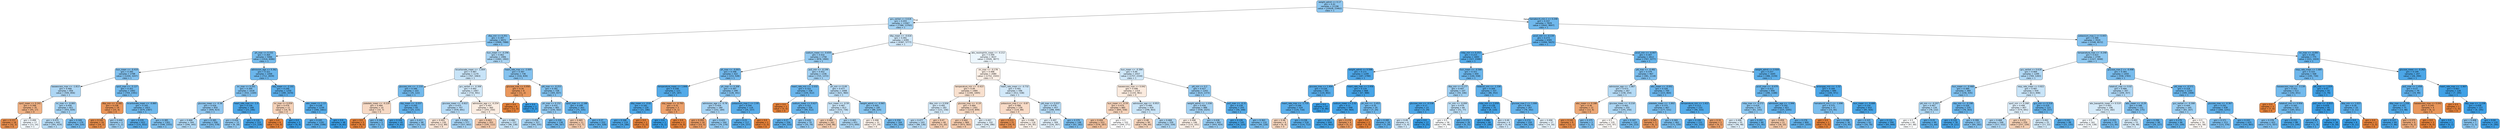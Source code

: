 digraph Tree {
node [shape=box, style="filled, rounded", color="black", fontname="helvetica"] ;
edge [fontname="helvetica"] ;
0 [label="weight_admit <= 0.17\ngini = 0.42\nsamples = 21196\nvalue = [10028, 23462]\nclass = 1", fillcolor="#8ec7f0"] ;
1 [label="gcs_verbal <= 0.618\ngini = 0.455\nsamples = 13367\nvalue = [7386, 13765]\nclass = 1", fillcolor="#a3d2f3"] ;
0 -> 1 [labeldistance=2.5, labelangle=45, headlabel="True"] ;
2 [label="dbp_min <= 0.351\ngini = 0.397\nsamples = 6972\nvalue = [2999, 7988]\nclass = 1", fillcolor="#83c2ef"] ;
1 -> 2 ;
3 [label="ph_max <= 0.152\ngini = 0.364\nsamples = 5066\nvalue = [1916, 6086]\nclass = 1", fillcolor="#77bced"] ;
2 -> 3 ;
4 [label="bun_mean <= -0.419\ngini = 0.395\nsamples = 2798\nvalue = [1204, 3247]\nclass = 1", fillcolor="#82c1ef"] ;
3 -> 4 ;
5 [label="baseexcess_max <= -1.813\ngini = 0.466\nsamples = 856\nvalue = [500, 856]\nclass = 1", fillcolor="#add6f4"] ;
4 -> 5 ;
6 [label="spo2_mean <= 0.241\ngini = 0.398\nsamples = 35\nvalue = [45, 17]\nclass = 0", fillcolor="#efb184"] ;
5 -> 6 ;
7 [label="gini = 0.157\nsamples = 18\nvalue = [32, 3]\nclass = 0", fillcolor="#e78d4c"] ;
6 -> 7 ;
8 [label="gini = 0.499\nsamples = 17\nvalue = [13, 14]\nclass = 1", fillcolor="#f1f8fd"] ;
6 -> 8 ;
9 [label="inr_max <= -0.083\ngini = 0.456\nsamples = 821\nvalue = [455, 839]\nclass = 1", fillcolor="#a4d2f3"] ;
5 -> 9 ;
10 [label="gini = 0.475\nsamples = 642\nvalue = [391, 619]\nclass = 1", fillcolor="#b6dbf5"] ;
9 -> 10 ;
11 [label="gini = 0.349\nsamples = 179\nvalue = [64, 220]\nclass = 1", fillcolor="#73baed"] ;
9 -> 11 ;
12 [label="spo2_max <= -5.127\ngini = 0.351\nsamples = 1942\nvalue = [704, 2391]\nclass = 1", fillcolor="#73baed"] ;
4 -> 12 ;
13 [label="dbp_min <= -0.582\ngini = 0.238\nsamples = 19\nvalue = [25, 4]\nclass = 0", fillcolor="#e99559"] ;
12 -> 13 ;
14 [label="gini = 0.142\nsamples = 16\nvalue = [24, 2]\nclass = 0", fillcolor="#e78c49"] ;
13 -> 14 ;
15 [label="gini = 0.444\nsamples = 3\nvalue = [1, 2]\nclass = 1", fillcolor="#9ccef2"] ;
13 -> 15 ;
16 [label="bicarbonate_mean <= -0.885\ngini = 0.345\nsamples = 1923\nvalue = [679, 2387]\nclass = 1", fillcolor="#71b9ec"] ;
12 -> 16 ;
17 [label="gini = 0.235\nsamples = 622\nvalue = [131, 832]\nclass = 1", fillcolor="#58ace9"] ;
16 -> 17 ;
18 [label="gini = 0.385\nsamples = 1301\nvalue = [548, 1555]\nclass = 1", fillcolor="#7fc0ee"] ;
16 -> 18 ;
19 [label="admission_age <= 0.362\ngini = 0.321\nsamples = 2268\nvalue = [712, 2839]\nclass = 1", fillcolor="#6bb6ec"] ;
3 -> 19 ;
20 [label="inr_max <= 0.201\ngini = 0.394\nsamples = 1018\nvalue = [432, 1169]\nclass = 1", fillcolor="#82c1ef"] ;
19 -> 20 ;
21 [label="glucose_mean <= -0.38\ngini = 0.426\nsamples = 850\nvalue = [409, 923]\nclass = 1", fillcolor="#91c8f1"] ;
20 -> 21 ;
22 [label="gini = 0.468\nsamples = 344\nvalue = [206, 345]\nclass = 1", fillcolor="#afd8f5"] ;
21 -> 22 ;
23 [label="gini = 0.385\nsamples = 506\nvalue = [203, 578]\nclass = 1", fillcolor="#7fbfee"] ;
21 -> 23 ;
24 [label="heart_rate_max <= -1.0\ngini = 0.156\nsamples = 168\nvalue = [23, 246]\nclass = 1", fillcolor="#4ca6e7"] ;
20 -> 24 ;
25 [label="gini = 0.426\nsamples = 15\nvalue = [8, 18]\nclass = 1", fillcolor="#91c9f1"] ;
24 -> 25 ;
26 [label="gini = 0.116\nsamples = 153\nvalue = [15, 228]\nclass = 1", fillcolor="#46a3e7"] ;
24 -> 26 ;
27 [label="sbp_mean <= -2.101\ngini = 0.246\nsamples = 1250\nvalue = [280, 1670]\nclass = 1", fillcolor="#5aade9"] ;
19 -> 27 ;
28 [label="inr_max <= 0.059\ngini = 0.476\nsamples = 11\nvalue = [14, 9]\nclass = 0", fillcolor="#f6d2b8"] ;
27 -> 28 ;
29 [label="gini = 0.0\nsamples = 6\nvalue = [14, 0]\nclass = 0", fillcolor="#e58139"] ;
28 -> 29 ;
30 [label="gini = 0.0\nsamples = 5\nvalue = [0, 9]\nclass = 1", fillcolor="#399de5"] ;
28 -> 30 ;
31 [label="wbc_mean <= 1.13\ngini = 0.238\nsamples = 1239\nvalue = [266, 1661]\nclass = 1", fillcolor="#59ade9"] ;
27 -> 31 ;
32 [label="gini = 0.245\nsamples = 1191\nvalue = [266, 1596]\nclass = 1", fillcolor="#5aade9"] ;
31 -> 32 ;
33 [label="gini = 0.0\nsamples = 48\nvalue = [0, 65]\nclass = 1", fillcolor="#399de5"] ;
31 -> 33 ;
34 [label="bun_mean <= -0.296\ngini = 0.462\nsamples = 1906\nvalue = [1083, 1902]\nclass = 1", fillcolor="#aad5f4"] ;
2 -> 34 ;
35 [label="bicarbonate_mean <= -1.004\ngini = 0.487\nsamples = 1170\nvalue = [767, 1063]\nclass = 1", fillcolor="#c8e4f8"] ;
34 -> 35 ;
36 [label="glucose_min <= -1.133\ngini = 0.346\nsamples = 103\nvalue = [35, 122]\nclass = 1", fillcolor="#72b9ec"] ;
35 -> 36 ;
37 [label="platelets_mean <= -0.228\ngini = 0.484\nsamples = 10\nvalue = [10, 7]\nclass = 0", fillcolor="#f7d9c4"] ;
36 -> 37 ;
38 [label="gini = 0.0\nsamples = 5\nvalue = [8, 0]\nclass = 0", fillcolor="#e58139"] ;
37 -> 38 ;
39 [label="gini = 0.346\nsamples = 5\nvalue = [2, 7]\nclass = 1", fillcolor="#72b9ec"] ;
37 -> 39 ;
40 [label="sbp_mean <= -0.037\ngini = 0.293\nsamples = 93\nvalue = [25, 115]\nclass = 1", fillcolor="#64b2eb"] ;
36 -> 40 ;
41 [label="gini = 0.109\nsamples = 45\nvalue = [4, 65]\nclass = 1", fillcolor="#45a3e7"] ;
40 -> 41 ;
42 [label="gini = 0.417\nsamples = 48\nvalue = [21, 50]\nclass = 1", fillcolor="#8cc6f0"] ;
40 -> 42 ;
43 [label="gcs_verbal <= -0.308\ngini = 0.492\nsamples = 1067\nvalue = [732, 941]\nclass = 1", fillcolor="#d3e9f9"] ;
35 -> 43 ;
44 [label="glucose_mean <= -0.822\ngini = 0.475\nsamples = 707\nvalue = [439, 691]\nclass = 1", fillcolor="#b7dbf6"] ;
43 -> 44 ;
45 [label="gini = 0.493\nsamples = 130\nvalue = [112, 89]\nclass = 0", fillcolor="#fae5d6"] ;
44 -> 45 ;
46 [label="gini = 0.456\nsamples = 577\nvalue = [327, 602]\nclass = 1", fillcolor="#a5d2f3"] ;
44 -> 46 ;
47 [label="admission_age <= -0.254\ngini = 0.497\nsamples = 360\nvalue = [293, 250]\nclass = 0", fillcolor="#fbede2"] ;
43 -> 47 ;
48 [label="gini = 0.463\nsamples = 203\nvalue = [195, 112]\nclass = 0", fillcolor="#f4c9ab"] ;
47 -> 48 ;
49 [label="gini = 0.486\nsamples = 157\nvalue = [98, 138]\nclass = 1", fillcolor="#c6e3f7"] ;
47 -> 49 ;
50 [label="heart_rate_max <= -2.005\ngini = 0.397\nsamples = 736\nvalue = [316, 839]\nclass = 1", fillcolor="#84c2ef"] ;
34 -> 50 ;
51 [label="glucose_max <= 0.956\ngini = 0.26\nsamples = 8\nvalue = [11, 2]\nclass = 0", fillcolor="#ea985d"] ;
50 -> 51 ;
52 [label="gini = 0.0\nsamples = 6\nvalue = [11, 0]\nclass = 0", fillcolor="#e58139"] ;
51 -> 52 ;
53 [label="gini = 0.0\nsamples = 2\nvalue = [0, 2]\nclass = 1", fillcolor="#399de5"] ;
51 -> 53 ;
54 [label="ptt_max <= -0.253\ngini = 0.391\nsamples = 728\nvalue = [305, 837]\nclass = 1", fillcolor="#81c1ee"] ;
50 -> 54 ;
55 [label="ph_max <= 0.152\ngini = 0.431\nsamples = 465\nvalue = [230, 502]\nclass = 1", fillcolor="#94caf1"] ;
54 -> 55 ;
56 [label="gini = 0.458\nsamples = 327\nvalue = [184, 335]\nclass = 1", fillcolor="#a6d3f3"] ;
55 -> 56 ;
57 [label="gini = 0.339\nsamples = 138\nvalue = [46, 167]\nclass = 1", fillcolor="#70b8ec"] ;
55 -> 57 ;
58 [label="spo2_max <= -2.188\ngini = 0.299\nsamples = 263\nvalue = [75, 335]\nclass = 1", fillcolor="#65b3eb"] ;
54 -> 58 ;
59 [label="gini = 0.465\nsamples = 11\nvalue = [12, 7]\nclass = 0", fillcolor="#f4caac"] ;
58 -> 59 ;
60 [label="gini = 0.27\nsamples = 252\nvalue = [63, 328]\nclass = 1", fillcolor="#5fb0ea"] ;
58 -> 60 ;
61 [label="dbp_mean <= -0.616\ngini = 0.491\nsamples = 6395\nvalue = [4387, 5777]\nclass = 1", fillcolor="#cfe7f9"] ;
1 -> 61 ;
62 [label="sodium_mean <= -0.659\ngini = 0.432\nsamples = 1758\nvalue = [878, 1900]\nclass = 1", fillcolor="#94caf1"] ;
61 -> 62 ;
63 [label="ph_max <= -0.003\ngini = 0.348\nsamples = 422\nvalue = [153, 528]\nclass = 1", fillcolor="#72b9ed"] ;
62 -> 63 ;
64 [label="temperature_mean <= 1.848\ngini = 0.208\nsamples = 123\nvalue = [25, 187]\nclass = 1", fillcolor="#53aae8"] ;
63 -> 64 ;
65 [label="dbp_mean <= -0.62\ngini = 0.182\nsamples = 120\nvalue = [21, 186]\nclass = 1", fillcolor="#4fa8e8"] ;
64 -> 65 ;
66 [label="gini = 0.168\nsamples = 119\nvalue = [19, 186]\nclass = 1", fillcolor="#4da7e8"] ;
65 -> 66 ;
67 [label="gini = 0.0\nsamples = 1\nvalue = [2, 0]\nclass = 0", fillcolor="#e58139"] ;
65 -> 67 ;
68 [label="sbp_mean <= -0.793\ngini = 0.32\nsamples = 3\nvalue = [4, 1]\nclass = 0", fillcolor="#eca06a"] ;
64 -> 68 ;
69 [label="gini = 0.0\nsamples = 1\nvalue = [0, 1]\nclass = 1", fillcolor="#399de5"] ;
68 -> 69 ;
70 [label="gini = 0.0\nsamples = 2\nvalue = [4, 0]\nclass = 0", fillcolor="#e58139"] ;
68 -> 70 ;
71 [label="ph_max <= 0.308\ngini = 0.397\nsamples = 299\nvalue = [128, 341]\nclass = 1", fillcolor="#83c2ef"] ;
63 -> 71 ;
72 [label="admission_age <= -0.78\ngini = 0.459\nsamples = 180\nvalue = [102, 184]\nclass = 1", fillcolor="#a7d3f3"] ;
71 -> 72 ;
73 [label="gini = 0.293\nsamples = 16\nvalue = [23, 5]\nclass = 0", fillcolor="#eb9c64"] ;
72 -> 73 ;
74 [label="gini = 0.425\nsamples = 164\nvalue = [79, 179]\nclass = 1", fillcolor="#90c8f0"] ;
72 -> 74 ;
75 [label="potassium_max.1 <= 2.95\ngini = 0.244\nsamples = 119\nvalue = [26, 157]\nclass = 1", fillcolor="#5aade9"] ;
71 -> 75 ;
76 [label="gini = 0.23\nsamples = 117\nvalue = [24, 157]\nclass = 1", fillcolor="#57ace9"] ;
75 -> 76 ;
77 [label="gini = 0.0\nsamples = 2\nvalue = [2, 0]\nclass = 0", fillcolor="#e58139"] ;
75 -> 77 ;
78 [label="po2_min <= -0.199\ngini = 0.452\nsamples = 1336\nvalue = [725, 1372]\nclass = 1", fillcolor="#a2d1f3"] ;
62 -> 78 ;
79 [label="heart_rate_min <= -2.032\ngini = 0.322\nsamples = 328\nvalue = [104, 412]\nclass = 1", fillcolor="#6bb6ec"] ;
78 -> 79 ;
80 [label="gini = 0.0\nsamples = 2\nvalue = [5, 0]\nclass = 0", fillcolor="#e58139"] ;
79 -> 80 ;
81 [label="sodium_mean <= 0.627\ngini = 0.312\nsamples = 326\nvalue = [99, 412]\nclass = 1", fillcolor="#69b5eb"] ;
79 -> 81 ;
82 [label="gini = 0.27\nsamples = 256\nvalue = [64, 333]\nclass = 1", fillcolor="#5fb0ea"] ;
81 -> 82 ;
83 [label="gini = 0.426\nsamples = 70\nvalue = [35, 79]\nclass = 1", fillcolor="#91c8f1"] ;
81 -> 83 ;
84 [label="ph_min <= 0.49\ngini = 0.477\nsamples = 1008\nvalue = [621, 960]\nclass = 1", fillcolor="#b9dcf6"] ;
78 -> 84 ;
85 [label="bun_mean <= -0.59\ngini = 0.487\nsamples = 813\nvalue = [533, 736]\nclass = 1", fillcolor="#c8e4f8"] ;
84 -> 85 ;
86 [label="gini = 0.469\nsamples = 162\nvalue = [160, 96]\nclass = 0", fillcolor="#f5cdb0"] ;
85 -> 86 ;
87 [label="gini = 0.465\nsamples = 651\nvalue = [373, 640]\nclass = 1", fillcolor="#acd6f4"] ;
85 -> 87 ;
88 [label="weight_admit <= -0.965\ngini = 0.405\nsamples = 195\nvalue = [88, 224]\nclass = 1", fillcolor="#87c4ef"] ;
84 -> 88 ;
89 [label="gini = 0.498\nsamples = 31\nvalue = [27, 24]\nclass = 0", fillcolor="#fcf1e9"] ;
88 -> 89 ;
90 [label="gini = 0.358\nsamples = 164\nvalue = [61, 200]\nclass = 1", fillcolor="#75bbed"] ;
88 -> 90 ;
91 [label="abs_neutrophils_mean <= -0.212\ngini = 0.499\nsamples = 4637\nvalue = [3509, 3877]\nclass = 1", fillcolor="#ecf6fd"] ;
61 -> 91 ;
92 [label="inr_max <= -0.178\ngini = 0.498\nsamples = 2080\nvalue = [1752, 1543]\nclass = 0", fillcolor="#fcf0e7"] ;
91 -> 92 ;
93 [label="temperature_min <= -0.423\ngini = 0.49\nsamples = 1484\nvalue = [1340, 1005]\nclass = 0", fillcolor="#f8e0ce"] ;
92 -> 93 ;
94 [label="dbp_min <= 0.936\ngini = 0.492\nsamples = 183\nvalue = [121, 156]\nclass = 1", fillcolor="#d3e9f9"] ;
93 -> 94 ;
95 [label="gini = 0.477\nsamples = 143\nvalue = [88, 136]\nclass = 1", fillcolor="#b9dcf6"] ;
94 -> 95 ;
96 [label="gini = 0.47\nsamples = 40\nvalue = [33, 20]\nclass = 0", fillcolor="#f5cdb1"] ;
94 -> 96 ;
97 [label="glucose_max <= -0.19\ngini = 0.484\nsamples = 1301\nvalue = [1219, 849]\nclass = 0", fillcolor="#f7d9c3"] ;
93 -> 97 ;
98 [label="gini = 0.464\nsamples = 969\nvalue = [973, 563]\nclass = 0", fillcolor="#f4caac"] ;
97 -> 98 ;
99 [label="gini = 0.497\nsamples = 332\nvalue = [246, 286]\nclass = 1", fillcolor="#e3f1fb"] ;
97 -> 99 ;
100 [label="heart_rate_mean <= -0.732\ngini = 0.491\nsamples = 596\nvalue = [412, 538]\nclass = 1", fillcolor="#d1e8f9"] ;
92 -> 100 ;
101 [label="potassium_max.1 <= -0.87\ngini = 0.486\nsamples = 139\nvalue = [124, 89]\nclass = 0", fillcolor="#f8dbc7"] ;
100 -> 101 ;
102 [label="gini = 0.213\nsamples = 21\nvalue = [29, 4]\nclass = 0", fillcolor="#e99254"] ;
101 -> 102 ;
103 [label="gini = 0.498\nsamples = 118\nvalue = [95, 85]\nclass = 0", fillcolor="#fcf2ea"] ;
101 -> 103 ;
104 [label="ptt_max <= 0.037\ngini = 0.476\nsamples = 457\nvalue = [288, 449]\nclass = 1", fillcolor="#b8dcf6"] ;
100 -> 104 ;
105 [label="gini = 0.497\nsamples = 309\nvalue = [226, 267]\nclass = 1", fillcolor="#e1f0fb"] ;
104 -> 105 ;
106 [label="gini = 0.379\nsamples = 148\nvalue = [62, 182]\nclass = 1", fillcolor="#7cbeee"] ;
104 -> 106 ;
107 [label="bun_mean <= -0.394\ngini = 0.49\nsamples = 2557\nvalue = [1757, 2334]\nclass = 1", fillcolor="#cee7f9"] ;
91 -> 107 ;
108 [label="baseexcess_max <= 0.042\ngini = 0.496\nsamples = 1314\nvalue = [1143, 961]\nclass = 0", fillcolor="#fbebdf"] ;
107 -> 108 ;
109 [label="bun_mean <= -0.59\ngini = 0.479\nsamples = 885\nvalue = [845, 558]\nclass = 0", fillcolor="#f6d4bc"] ;
108 -> 109 ;
110 [label="gini = 0.444\nsamples = 553\nvalue = [576, 287]\nclass = 0", fillcolor="#f2c09c"] ;
109 -> 110 ;
111 [label="gini = 0.5\nsamples = 332\nvalue = [269, 271]\nclass = 1", fillcolor="#fefeff"] ;
109 -> 111 ;
112 [label="admission_age <= -0.953\ngini = 0.489\nsamples = 429\nvalue = [298, 403]\nclass = 1", fillcolor="#cbe5f8"] ;
108 -> 112 ;
113 [label="gini = 0.48\nsamples = 90\nvalue = [96, 64]\nclass = 0", fillcolor="#f6d5bd"] ;
112 -> 113 ;
114 [label="gini = 0.468\nsamples = 339\nvalue = [202, 339]\nclass = 1", fillcolor="#afd7f4"] ;
112 -> 114 ;
115 [label="ptt_min <= 0.2\ngini = 0.427\nsamples = 1243\nvalue = [614, 1373]\nclass = 1", fillcolor="#92c9f1"] ;
107 -> 115 ;
116 [label="weight_admit <= -1.036\ngini = 0.456\nsamples = 988\nvalue = [558, 1025]\nclass = 1", fillcolor="#a5d2f3"] ;
115 -> 116 ;
117 [label="gini = 0.498\nsamples = 146\nvalue = [115, 101]\nclass = 0", fillcolor="#fcf0e7"] ;
116 -> 117 ;
118 [label="gini = 0.438\nsamples = 842\nvalue = [443, 924]\nclass = 1", fillcolor="#98ccf1"] ;
116 -> 118 ;
119 [label="po2_max <= -0.31\ngini = 0.239\nsamples = 255\nvalue = [56, 348]\nclass = 1", fillcolor="#59ade9"] ;
115 -> 119 ;
120 [label="gini = 0.126\nsamples = 145\nvalue = [16, 220]\nclass = 1", fillcolor="#47a4e7"] ;
119 -> 120 ;
121 [label="gini = 0.363\nsamples = 110\nvalue = [40, 128]\nclass = 1", fillcolor="#77bced"] ;
119 -> 121 ;
122 [label="hematocrit_min.1 <= 0.248\ngini = 0.337\nsamples = 7829\nvalue = [2642, 9697]\nclass = 1", fillcolor="#6fb8ec"] ;
0 -> 122 [labeldistance=2.5, labelangle=-45, headlabel="False"] ;
123 [label="pco2_min <= -0.134\ngini = 0.273\nsamples = 4305\nvalue = [1094, 5625]\nclass = 1", fillcolor="#60b0ea"] ;
122 -> 123 ;
124 [label="mbp_min <= 0.253\ngini = 0.215\nsamples = 1693\nvalue = [327, 2348]\nclass = 1", fillcolor="#55abe9"] ;
123 -> 124 ;
125 [label="weight_admit <= 0.598\ngini = 0.171\nsamples = 1249\nvalue = [187, 1790]\nclass = 1", fillcolor="#4ea7e8"] ;
124 -> 125 ;
126 [label="glucose_max <= 1.404\ngini = 0.226\nsamples = 581\nvalue = [120, 802]\nclass = 1", fillcolor="#57ace9"] ;
125 -> 126 ;
127 [label="heart_rate_max <= -1.735\ngini = 0.246\nsamples = 524\nvalue = [120, 716]\nclass = 1", fillcolor="#5aade9"] ;
126 -> 127 ;
128 [label="gini = 0.48\nsamples = 6\nvalue = [6, 4]\nclass = 0", fillcolor="#f6d5bd"] ;
127 -> 128 ;
129 [label="gini = 0.238\nsamples = 518\nvalue = [114, 712]\nclass = 1", fillcolor="#59ade9"] ;
127 -> 129 ;
130 [label="gini = 0.0\nsamples = 57\nvalue = [0, 86]\nclass = 1", fillcolor="#399de5"] ;
126 -> 130 ;
131 [label="heart_rate_max <= 2.456\ngini = 0.119\nsamples = 668\nvalue = [67, 988]\nclass = 1", fillcolor="#46a4e7"] ;
125 -> 131 ;
132 [label="sodium_mean <= 2.02\ngini = 0.11\nsamples = 648\nvalue = [60, 964]\nclass = 1", fillcolor="#45a3e7"] ;
131 -> 132 ;
133 [label="gini = 0.102\nsamples = 644\nvalue = [55, 963]\nclass = 1", fillcolor="#44a3e6"] ;
132 -> 133 ;
134 [label="gini = 0.278\nsamples = 4\nvalue = [5, 1]\nclass = 0", fillcolor="#ea9a61"] ;
132 -> 134 ;
135 [label="ph_min <= -3.453\ngini = 0.35\nsamples = 20\nvalue = [7, 24]\nclass = 1", fillcolor="#73baed"] ;
131 -> 135 ;
136 [label="gini = 0.0\nsamples = 2\nvalue = [2, 0]\nclass = 0", fillcolor="#e58139"] ;
135 -> 136 ;
137 [label="gini = 0.285\nsamples = 18\nvalue = [5, 24]\nclass = 1", fillcolor="#62b1ea"] ;
135 -> 137 ;
138 [label="bun_mean <= -0.566\ngini = 0.321\nsamples = 444\nvalue = [140, 558]\nclass = 1", fillcolor="#6bb6ec"] ;
124 -> 138 ;
139 [label="dbp_min <= 0.177\ngini = 0.447\nsamples = 107\nvalue = [54, 106]\nclass = 1", fillcolor="#9ecff2"] ;
138 -> 139 ;
140 [label="glucose_min <= -0.538\ngini = 0.17\nsamples = 23\nvalue = [3, 29]\nclass = 1", fillcolor="#4da7e8"] ;
139 -> 140 ;
141 [label="gini = 0.49\nsamples = 6\nvalue = [3, 4]\nclass = 1", fillcolor="#cee6f8"] ;
140 -> 141 ;
142 [label="gini = 0.0\nsamples = 17\nvalue = [0, 25]\nclass = 1", fillcolor="#399de5"] ;
140 -> 142 ;
143 [label="inr_min <= -0.099\ngini = 0.479\nsamples = 84\nvalue = [51, 77]\nclass = 1", fillcolor="#bcdef6"] ;
139 -> 143 ;
144 [label="gini = 0.5\nsamples = 58\nvalue = [45, 46]\nclass = 1", fillcolor="#fbfdfe"] ;
143 -> 144 ;
145 [label="gini = 0.272\nsamples = 26\nvalue = [6, 31]\nclass = 1", fillcolor="#5fb0ea"] ;
143 -> 145 ;
146 [label="totalco2_min <= -1.336\ngini = 0.269\nsamples = 337\nvalue = [86, 452]\nclass = 1", fillcolor="#5fb0ea"] ;
138 -> 146 ;
147 [label="mbp_min <= 2.059\ngini = 0.126\nsamples = 70\nvalue = [8, 110]\nclass = 1", fillcolor="#47a4e7"] ;
146 -> 147 ;
148 [label="gini = 0.086\nsamples = 66\nvalue = [5, 106]\nclass = 1", fillcolor="#42a2e6"] ;
147 -> 148 ;
149 [label="gini = 0.49\nsamples = 4\nvalue = [3, 4]\nclass = 1", fillcolor="#cee6f8"] ;
147 -> 149 ;
150 [label="glucose_max.2 <= 1.006\ngini = 0.302\nsamples = 267\nvalue = [78, 342]\nclass = 1", fillcolor="#66b3eb"] ;
146 -> 150 ;
151 [label="gini = 0.274\nsamples = 250\nvalue = [64, 326]\nclass = 1", fillcolor="#60b0ea"] ;
150 -> 151 ;
152 [label="gini = 0.498\nsamples = 17\nvalue = [14, 16]\nclass = 1", fillcolor="#e6f3fc"] ;
150 -> 152 ;
153 [label="pco2_min <= -0.007\ngini = 0.307\nsamples = 2612\nvalue = [767, 3277]\nclass = 1", fillcolor="#67b4eb"] ;
123 -> 153 ;
154 [label="ptt_max <= -0.482\ngini = 0.379\nsamples = 967\nvalue = [381, 1118]\nclass = 1", fillcolor="#7cbeee"] ;
153 -> 154 ;
155 [label="admission_age <= -1.867\ngini = 0.473\nsamples = 267\nvalue = [158, 254]\nclass = 1", fillcolor="#b4daf5"] ;
154 -> 155 ;
156 [label="wbc_mean <= 0.188\ngini = 0.36\nsamples = 12\nvalue = [13, 4]\nclass = 0", fillcolor="#eda876"] ;
155 -> 156 ;
157 [label="gini = 0.142\nsamples = 9\nvalue = [12, 1]\nclass = 0", fillcolor="#e78c49"] ;
156 -> 157 ;
158 [label="gini = 0.375\nsamples = 3\nvalue = [1, 3]\nclass = 1", fillcolor="#7bbeee"] ;
156 -> 158 ;
159 [label="glucose_mean <= -0.218\ngini = 0.465\nsamples = 255\nvalue = [145, 250]\nclass = 1", fillcolor="#acd6f4"] ;
155 -> 159 ;
160 [label="gini = 0.5\nsamples = 135\nvalue = [101, 97]\nclass = 0", fillcolor="#fefaf7"] ;
159 -> 160 ;
161 [label="gini = 0.347\nsamples = 120\nvalue = [44, 153]\nclass = 1", fillcolor="#72b9ec"] ;
159 -> 161 ;
162 [label="wbc_mean <= -0.001\ngini = 0.326\nsamples = 700\nvalue = [223, 864]\nclass = 1", fillcolor="#6cb6ec"] ;
154 -> 162 ;
163 [label="platelets_mean <= -1.802\ngini = 0.375\nsamples = 467\nvalue = [177, 531]\nclass = 1", fillcolor="#7bbeee"] ;
162 -> 163 ;
164 [label="gini = 0.245\nsamples = 5\nvalue = [6, 1]\nclass = 0", fillcolor="#e9965a"] ;
163 -> 164 ;
165 [label="gini = 0.369\nsamples = 462\nvalue = [171, 530]\nclass = 1", fillcolor="#79bded"] ;
163 -> 165 ;
166 [label="temperature_min <= 1.422\ngini = 0.213\nsamples = 233\nvalue = [46, 333]\nclass = 1", fillcolor="#54abe9"] ;
162 -> 166 ;
167 [label="gini = 0.199\nsamples = 231\nvalue = [42, 332]\nclass = 1", fillcolor="#52a9e8"] ;
166 -> 167 ;
168 [label="gini = 0.32\nsamples = 2\nvalue = [4, 1]\nclass = 0", fillcolor="#eca06a"] ;
166 -> 168 ;
169 [label="weight_admit <= 0.926\ngini = 0.257\nsamples = 1645\nvalue = [386, 2159]\nclass = 1", fillcolor="#5cafea"] ;
153 -> 169 ;
170 [label="pco2_max <= -0.479\ngini = 0.313\nsamples = 956\nvalue = [286, 1188]\nclass = 1", fillcolor="#69b5eb"] ;
169 -> 170 ;
171 [label="mbp_max <= -0.272\ngini = 0.419\nsamples = 135\nvalue = [61, 143]\nclass = 1", fillcolor="#8dc7f0"] ;
170 -> 171 ;
172 [label="gini = 0.496\nsamples = 55\nvalue = [40, 48]\nclass = 1", fillcolor="#deeffb"] ;
171 -> 172 ;
173 [label="gini = 0.297\nsamples = 80\nvalue = [21, 95]\nclass = 1", fillcolor="#65b3eb"] ;
171 -> 173 ;
174 [label="admission_age <= -1.946\ngini = 0.292\nsamples = 821\nvalue = [225, 1045]\nclass = 1", fillcolor="#64b2eb"] ;
170 -> 174 ;
175 [label="gini = 0.459\nsamples = 21\nvalue = [18, 10]\nclass = 0", fillcolor="#f3c7a7"] ;
174 -> 175 ;
176 [label="gini = 0.278\nsamples = 800\nvalue = [207, 1035]\nclass = 1", fillcolor="#61b1ea"] ;
174 -> 176 ;
177 [label="aniongap_min <= -1.52\ngini = 0.169\nsamples = 689\nvalue = [100, 971]\nclass = 1", fillcolor="#4da7e8"] ;
169 -> 177 ;
178 [label="hematocrit_min.1 <= -1.696\ngini = 0.375\nsamples = 37\nvalue = [15, 45]\nclass = 1", fillcolor="#7bbeee"] ;
177 -> 178 ;
179 [label="gini = 0.0\nsamples = 1\nvalue = [5, 0]\nclass = 0", fillcolor="#e58139"] ;
178 -> 179 ;
180 [label="gini = 0.298\nsamples = 36\nvalue = [10, 45]\nclass = 1", fillcolor="#65b3eb"] ;
178 -> 180 ;
181 [label="bun_mean <= -0.688\ngini = 0.154\nsamples = 652\nvalue = [85, 926]\nclass = 1", fillcolor="#4ba6e7"] ;
177 -> 181 ;
182 [label="gini = 0.325\nsamples = 62\nvalue = [20, 78]\nclass = 1", fillcolor="#6cb6ec"] ;
181 -> 182 ;
183 [label="gini = 0.132\nsamples = 590\nvalue = [65, 848]\nclass = 1", fillcolor="#48a5e7"] ;
181 -> 183 ;
184 [label="potassium_max.1 <= 0.443\ngini = 0.399\nsamples = 3524\nvalue = [1548, 4072]\nclass = 1", fillcolor="#84c2ef"] ;
122 -> 184 ;
185 [label="temperature_max <= -0.248\ngini = 0.423\nsamples = 2749\nvalue = [1327, 3048]\nclass = 1", fillcolor="#8fc8f0"] ;
184 -> 185 ;
186 [label="gcs_verbal <= 0.618\ngini = 0.469\nsamples = 1299\nvalue = [769, 1283]\nclass = 1", fillcolor="#b0d8f5"] ;
185 -> 186 ;
187 [label="bun_mean <= -0.468\ngini = 0.389\nsamples = 369\nvalue = [156, 435]\nclass = 1", fillcolor="#80c0ee"] ;
186 -> 187 ;
188 [label="ptt_min <= -0.207\ngini = 0.467\nsamples = 134\nvalue = [78, 132]\nclass = 1", fillcolor="#aed7f4"] ;
187 -> 188 ;
189 [label="gini = 0.5\nsamples = 85\nvalue = [67, 68]\nclass = 1", fillcolor="#fcfeff"] ;
188 -> 189 ;
190 [label="gini = 0.25\nsamples = 49\nvalue = [11, 64]\nclass = 1", fillcolor="#5baee9"] ;
188 -> 190 ;
191 [label="sbp_min <= -0.198\ngini = 0.326\nsamples = 235\nvalue = [78, 303]\nclass = 1", fillcolor="#6cb6ec"] ;
187 -> 191 ;
192 [label="gini = 0.129\nsamples = 78\nvalue = [9, 121]\nclass = 1", fillcolor="#48a4e7"] ;
191 -> 192 ;
193 [label="gini = 0.399\nsamples = 157\nvalue = [69, 182]\nclass = 1", fillcolor="#84c2ef"] ;
191 -> 193 ;
194 [label="resp_rate_mean <= 0.822\ngini = 0.487\nsamples = 930\nvalue = [613, 848]\nclass = 1", fillcolor="#c8e4f8"] ;
186 -> 194 ;
195 [label="spo2_min <= 0.268\ngini = 0.496\nsamples = 807\nvalue = [574, 691]\nclass = 1", fillcolor="#ddeefb"] ;
194 -> 195 ;
196 [label="gini = 0.468\nsamples = 548\nvalue = [317, 532]\nclass = 1", fillcolor="#afd7f4"] ;
195 -> 196 ;
197 [label="gini = 0.472\nsamples = 259\nvalue = [257, 159]\nclass = 0", fillcolor="#f5cfb3"] ;
195 -> 197 ;
198 [label="gcs_min <= 0.318\ngini = 0.319\nsamples = 123\nvalue = [39, 157]\nclass = 1", fillcolor="#6ab5eb"] ;
194 -> 198 ;
199 [label="gini = 0.492\nsamples = 25\nvalue = [17, 22]\nclass = 1", fillcolor="#d2e9f9"] ;
198 -> 199 ;
200 [label="gini = 0.241\nsamples = 98\nvalue = [22, 135]\nclass = 1", fillcolor="#59ade9"] ;
198 -> 200 ;
201 [label="glucose_max.2 <= -0.498\ngini = 0.365\nsamples = 1450\nvalue = [558, 1765]\nclass = 1", fillcolor="#78bced"] ;
185 -> 201 ;
202 [label="totalco2_max <= 0.02\ngini = 0.466\nsamples = 347\nvalue = [209, 357]\nclass = 1", fillcolor="#add6f4"] ;
201 -> 202 ;
203 [label="abs_basophils_mean <= 0.519\ngini = 0.493\nsamples = 196\nvalue = [143, 182]\nclass = 1", fillcolor="#d5eaf9"] ;
202 -> 203 ;
204 [label="gini = 0.5\nsamples = 161\nvalue = [130, 138]\nclass = 1", fillcolor="#f4f9fd"] ;
203 -> 204 ;
205 [label="gini = 0.352\nsamples = 35\nvalue = [13, 44]\nclass = 1", fillcolor="#74baed"] ;
203 -> 205 ;
206 [label="wbc_mean <= -0.29\ngini = 0.398\nsamples = 151\nvalue = [66, 175]\nclass = 1", fillcolor="#84c2ef"] ;
202 -> 206 ;
207 [label="gini = 0.493\nsamples = 53\nvalue = [38, 48]\nclass = 1", fillcolor="#d6ebfa"] ;
206 -> 207 ;
208 [label="gini = 0.296\nsamples = 98\nvalue = [28, 127]\nclass = 1", fillcolor="#65b3eb"] ;
206 -> 208 ;
209 [label="ptt_max <= -0.571\ngini = 0.318\nsamples = 1103\nvalue = [349, 1408]\nclass = 1", fillcolor="#6ab5eb"] ;
201 -> 209 ;
210 [label="gcs_verbal <= -0.308\ngini = 0.444\nsamples = 165\nvalue = [83, 167]\nclass = 1", fillcolor="#9bcef2"] ;
209 -> 210 ;
211 [label="gini = 0.279\nsamples = 86\nvalue = [22, 109]\nclass = 1", fillcolor="#61b1ea"] ;
210 -> 211 ;
212 [label="gini = 0.5\nsamples = 79\nvalue = [61, 58]\nclass = 0", fillcolor="#fef9f5"] ;
210 -> 212 ;
213 [label="glucose_max <= -0.367\ngini = 0.291\nsamples = 938\nvalue = [266, 1241]\nclass = 1", fillcolor="#63b2eb"] ;
209 -> 213 ;
214 [label="gini = 0.371\nsamples = 313\nvalue = [123, 376]\nclass = 1", fillcolor="#7abdee"] ;
213 -> 214 ;
215 [label="gini = 0.243\nsamples = 625\nvalue = [143, 865]\nclass = 1", fillcolor="#5aade9"] ;
213 -> 215 ;
216 [label="inr_max <= -0.083\ngini = 0.292\nsamples = 775\nvalue = [221, 1024]\nclass = 1", fillcolor="#64b2eb"] ;
184 -> 216 ;
217 [label="resp_rate_mean <= 1.685\ngini = 0.333\nsamples = 568\nvalue = [195, 730]\nclass = 1", fillcolor="#6eb7ec"] ;
216 -> 217 ;
218 [label="baseexcess_max <= -3.139\ngini = 0.352\nsamples = 513\nvalue = [192, 651]\nclass = 1", fillcolor="#73baed"] ;
217 -> 218 ;
219 [label="gini = 0.0\nsamples = 3\nvalue = [7, 0]\nclass = 0", fillcolor="#e58139"] ;
218 -> 219 ;
220 [label="totalco2_min <= 0.956\ngini = 0.345\nsamples = 510\nvalue = [185, 651]\nclass = 1", fillcolor="#71b9ec"] ;
218 -> 220 ;
221 [label="gini = 0.378\nsamples = 422\nvalue = [172, 507]\nclass = 1", fillcolor="#7cbeee"] ;
220 -> 221 ;
222 [label="gini = 0.152\nsamples = 88\nvalue = [13, 144]\nclass = 1", fillcolor="#4ba6e7"] ;
220 -> 222 ;
223 [label="ptt_max <= 1.024\ngini = 0.07\nsamples = 55\nvalue = [3, 79]\nclass = 1", fillcolor="#41a1e6"] ;
217 -> 223 ;
224 [label="po2_min <= -0.833\ngini = 0.029\nsamples = 45\nvalue = [1, 68]\nclass = 1", fillcolor="#3c9ee5"] ;
223 -> 224 ;
225 [label="gini = 0.18\nsamples = 7\nvalue = [1, 9]\nclass = 1", fillcolor="#4fa8e8"] ;
224 -> 225 ;
226 [label="gini = 0.0\nsamples = 38\nvalue = [0, 59]\nclass = 1", fillcolor="#399de5"] ;
224 -> 226 ;
227 [label="dbp_min <= 1.023\ngini = 0.26\nsamples = 10\nvalue = [2, 11]\nclass = 1", fillcolor="#5dafea"] ;
223 -> 227 ;
228 [label="gini = 0.0\nsamples = 8\nvalue = [0, 11]\nclass = 1", fillcolor="#399de5"] ;
227 -> 228 ;
229 [label="gini = 0.0\nsamples = 2\nvalue = [2, 0]\nclass = 0", fillcolor="#e58139"] ;
227 -> 229 ;
230 [label="glucose_mean <= -0.262\ngini = 0.149\nsamples = 207\nvalue = [26, 294]\nclass = 1", fillcolor="#4ba6e7"] ;
216 -> 230 ;
231 [label="po2_max <= 1.458\ngini = 0.27\nsamples = 79\nvalue = [19, 99]\nclass = 1", fillcolor="#5fb0ea"] ;
230 -> 231 ;
232 [label="dbp_max <= 1.556\ngini = 0.207\nsamples = 75\nvalue = [13, 98]\nclass = 1", fillcolor="#53aae8"] ;
231 -> 232 ;
233 [label="gini = 0.127\nsamples = 69\nvalue = [7, 96]\nclass = 1", fillcolor="#47a4e7"] ;
232 -> 233 ;
234 [label="gini = 0.375\nsamples = 6\nvalue = [6, 2]\nclass = 0", fillcolor="#eeab7b"] ;
232 -> 234 ;
235 [label="baseexcess_max <= 0.042\ngini = 0.245\nsamples = 4\nvalue = [6, 1]\nclass = 0", fillcolor="#e9965a"] ;
231 -> 235 ;
236 [label="gini = 0.0\nsamples = 3\nvalue = [6, 0]\nclass = 0", fillcolor="#e58139"] ;
235 -> 236 ;
237 [label="gini = 0.0\nsamples = 1\nvalue = [0, 1]\nclass = 1", fillcolor="#399de5"] ;
235 -> 237 ;
238 [label="heart_rate_max <= -1.907\ngini = 0.067\nsamples = 128\nvalue = [7, 195]\nclass = 1", fillcolor="#40a1e6"] ;
230 -> 238 ;
239 [label="gini = 0.0\nsamples = 1\nvalue = [1, 0]\nclass = 0", fillcolor="#e58139"] ;
238 -> 239 ;
240 [label="dbp_max <= -1.238\ngini = 0.058\nsamples = 127\nvalue = [6, 195]\nclass = 1", fillcolor="#3fa0e6"] ;
238 -> 240 ;
241 [label="gini = 0.408\nsamples = 7\nvalue = [2, 5]\nclass = 1", fillcolor="#88c4ef"] ;
240 -> 241 ;
242 [label="gini = 0.04\nsamples = 120\nvalue = [4, 190]\nclass = 1", fillcolor="#3d9fe6"] ;
240 -> 242 ;
}